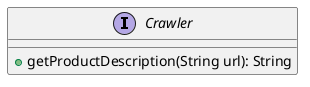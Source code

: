 @startuml
'https://plantuml.com/class-diagram

interface Crawler {
    + getProductDescription(String url): String
}



@enduml